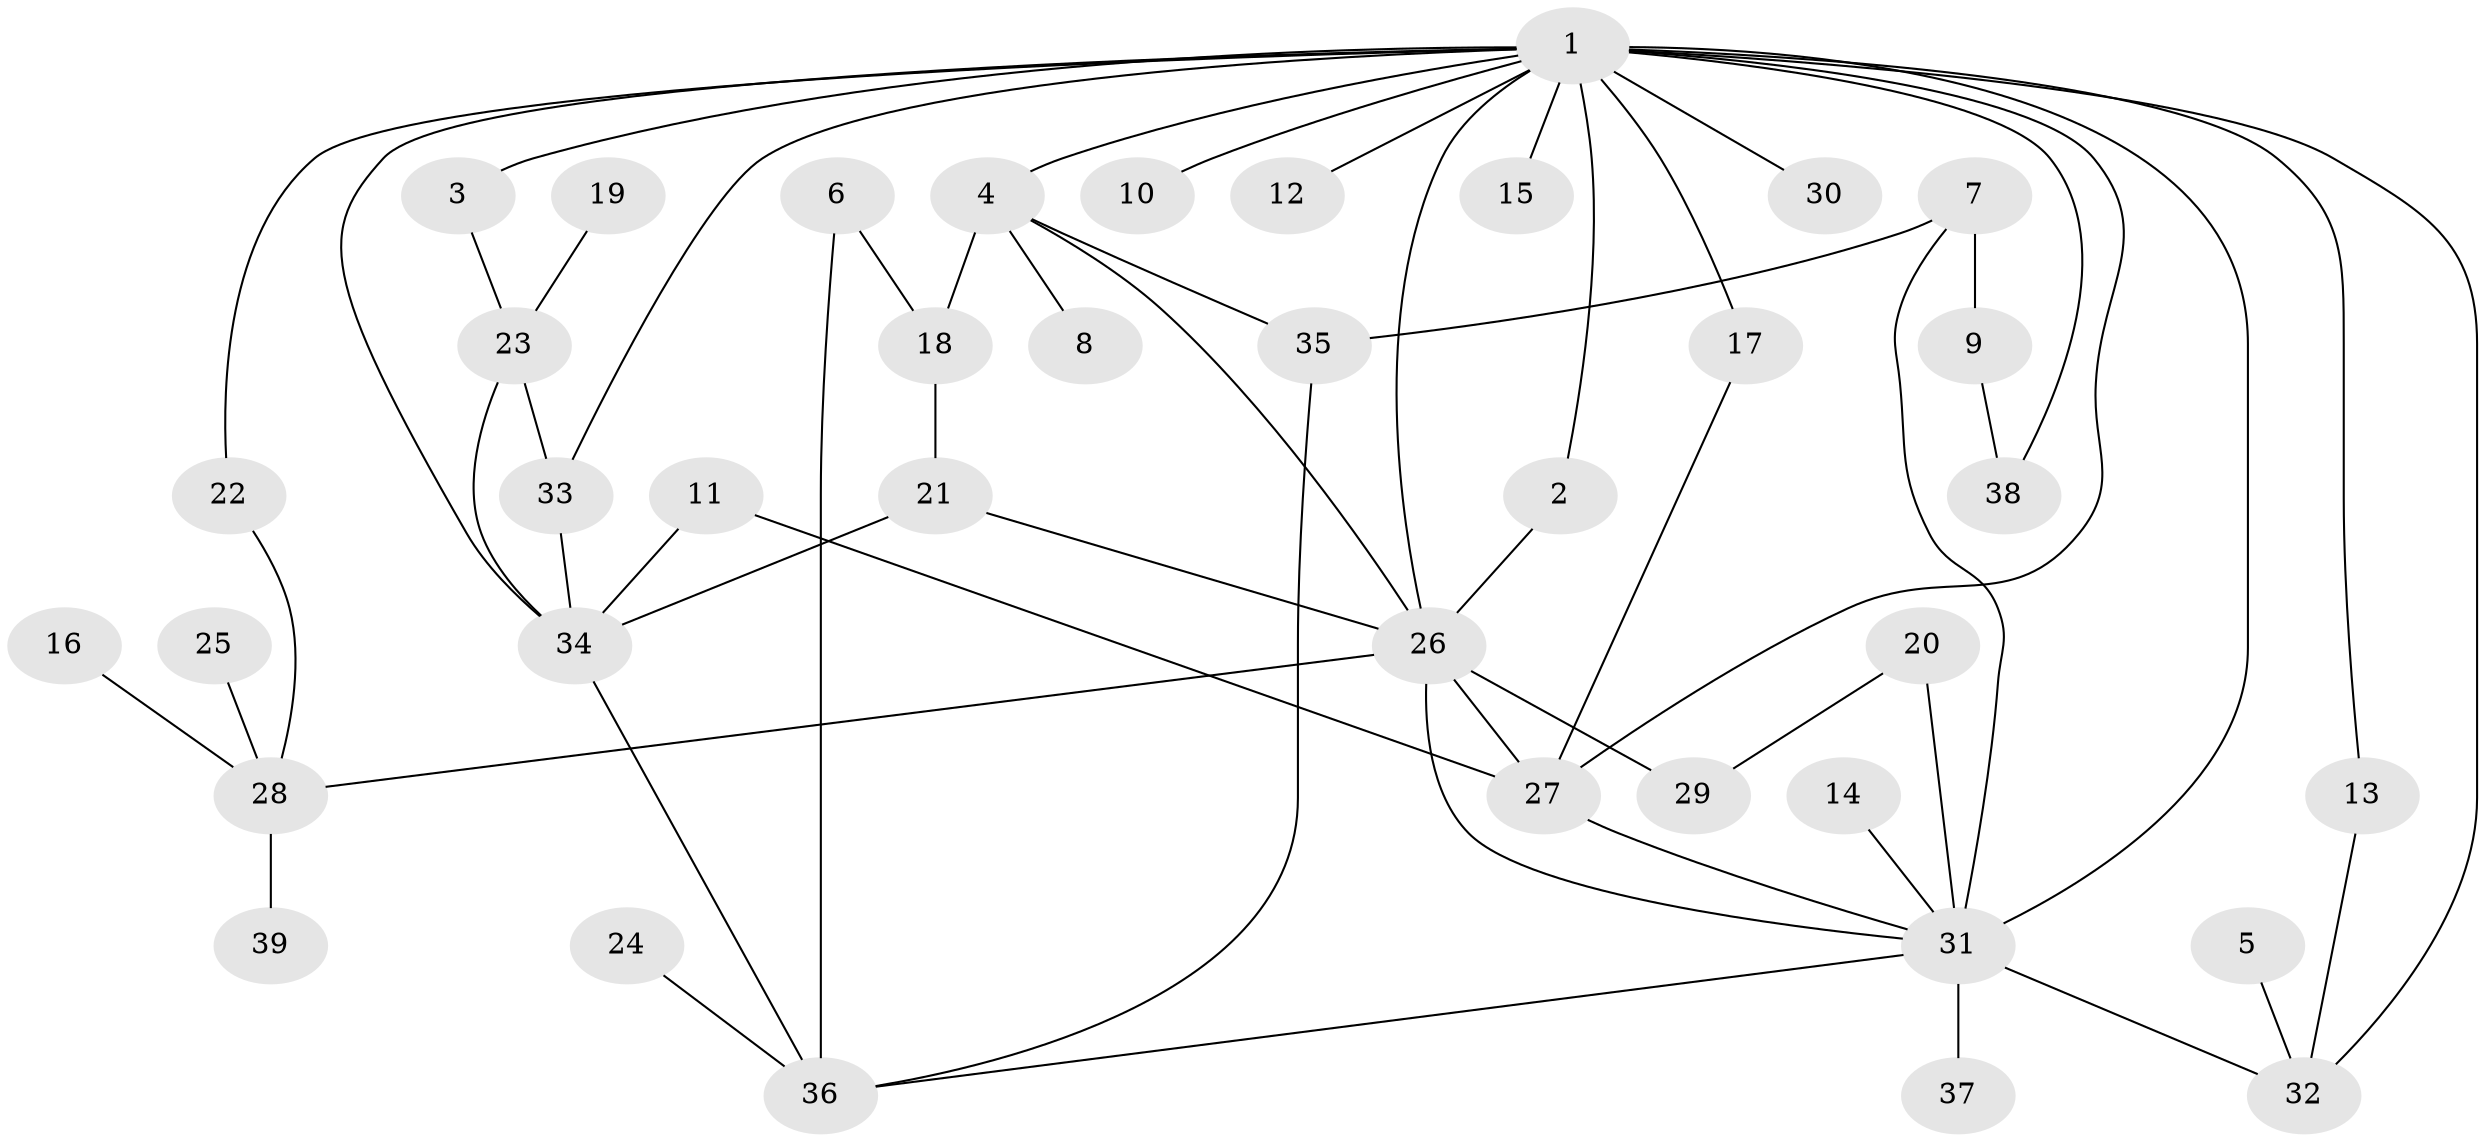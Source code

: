 // original degree distribution, {11: 0.01282051282051282, 7: 0.02564102564102564, 4: 0.08974358974358974, 5: 0.07692307692307693, 3: 0.14102564102564102, 2: 0.28205128205128205, 6: 0.038461538461538464, 1: 0.3333333333333333}
// Generated by graph-tools (version 1.1) at 2025/25/03/09/25 03:25:26]
// undirected, 39 vertices, 59 edges
graph export_dot {
graph [start="1"]
  node [color=gray90,style=filled];
  1;
  2;
  3;
  4;
  5;
  6;
  7;
  8;
  9;
  10;
  11;
  12;
  13;
  14;
  15;
  16;
  17;
  18;
  19;
  20;
  21;
  22;
  23;
  24;
  25;
  26;
  27;
  28;
  29;
  30;
  31;
  32;
  33;
  34;
  35;
  36;
  37;
  38;
  39;
  1 -- 2 [weight=1.0];
  1 -- 3 [weight=1.0];
  1 -- 4 [weight=1.0];
  1 -- 10 [weight=1.0];
  1 -- 12 [weight=1.0];
  1 -- 13 [weight=1.0];
  1 -- 15 [weight=1.0];
  1 -- 17 [weight=1.0];
  1 -- 22 [weight=1.0];
  1 -- 26 [weight=1.0];
  1 -- 27 [weight=1.0];
  1 -- 30 [weight=1.0];
  1 -- 31 [weight=2.0];
  1 -- 32 [weight=1.0];
  1 -- 33 [weight=1.0];
  1 -- 34 [weight=1.0];
  1 -- 38 [weight=1.0];
  2 -- 26 [weight=1.0];
  3 -- 23 [weight=1.0];
  4 -- 8 [weight=1.0];
  4 -- 18 [weight=2.0];
  4 -- 26 [weight=1.0];
  4 -- 35 [weight=1.0];
  5 -- 32 [weight=1.0];
  6 -- 18 [weight=1.0];
  6 -- 36 [weight=1.0];
  7 -- 9 [weight=1.0];
  7 -- 31 [weight=1.0];
  7 -- 35 [weight=1.0];
  9 -- 38 [weight=1.0];
  11 -- 27 [weight=1.0];
  11 -- 34 [weight=1.0];
  13 -- 32 [weight=1.0];
  14 -- 31 [weight=1.0];
  16 -- 28 [weight=1.0];
  17 -- 27 [weight=1.0];
  18 -- 21 [weight=1.0];
  19 -- 23 [weight=1.0];
  20 -- 29 [weight=1.0];
  20 -- 31 [weight=1.0];
  21 -- 26 [weight=1.0];
  21 -- 34 [weight=1.0];
  22 -- 28 [weight=1.0];
  23 -- 33 [weight=1.0];
  23 -- 34 [weight=1.0];
  24 -- 36 [weight=1.0];
  25 -- 28 [weight=1.0];
  26 -- 27 [weight=1.0];
  26 -- 28 [weight=1.0];
  26 -- 29 [weight=1.0];
  26 -- 31 [weight=1.0];
  27 -- 31 [weight=1.0];
  28 -- 39 [weight=1.0];
  31 -- 32 [weight=1.0];
  31 -- 36 [weight=1.0];
  31 -- 37 [weight=1.0];
  33 -- 34 [weight=1.0];
  34 -- 36 [weight=1.0];
  35 -- 36 [weight=1.0];
}
